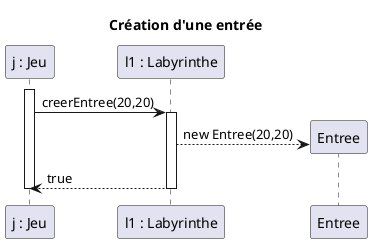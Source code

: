 @startuml

title "Création d'une entrée"

participant "j : Jeu" as j
participant "l1 : Labyrinthe" as l

activate j
j -> l : creerEntree(20,20)
activate l

create Entree
l --> Entree: new Entree(20,20)
j <-- l : true
deactivate l
deactivate j
@enduml